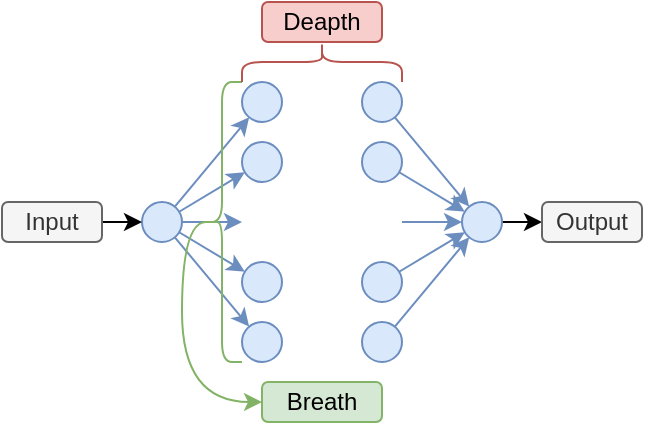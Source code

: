 <mxfile version="10.6.3" type="device"><diagram id="HNDIYRtDIDAlz1x-1opy" name="Page-1"><mxGraphModel dx="699" dy="514" grid="1" gridSize="10" guides="1" tooltips="1" connect="1" arrows="1" fold="1" page="1" pageScale="1" pageWidth="827" pageHeight="1169" math="1" shadow="0"><root><mxCell id="0"/><mxCell id="1" parent="0"/><mxCell id="Yii2tRAJAxp0VWGhc8Nt-24" style="rounded=0;orthogonalLoop=1;jettySize=auto;html=1;fontColor=#99CCFF;fillColor=#dae8fc;strokeColor=#6c8ebf;" parent="1" source="Yii2tRAJAxp0VWGhc8Nt-1" target="Yii2tRAJAxp0VWGhc8Nt-4" edge="1"><mxGeometry relative="1" as="geometry"/></mxCell><mxCell id="Yii2tRAJAxp0VWGhc8Nt-25" style="edgeStyle=none;rounded=0;orthogonalLoop=1;jettySize=auto;html=1;fontColor=#99CCFF;fillColor=#dae8fc;strokeColor=#6c8ebf;" parent="1" source="Yii2tRAJAxp0VWGhc8Nt-1" target="Yii2tRAJAxp0VWGhc8Nt-6" edge="1"><mxGeometry relative="1" as="geometry"/></mxCell><mxCell id="Yii2tRAJAxp0VWGhc8Nt-26" style="edgeStyle=none;rounded=0;orthogonalLoop=1;jettySize=auto;html=1;fontColor=#99CCFF;fillColor=#dae8fc;strokeColor=#6c8ebf;" parent="1" source="Yii2tRAJAxp0VWGhc8Nt-1" target="Yii2tRAJAxp0VWGhc8Nt-8" edge="1"><mxGeometry relative="1" as="geometry"/></mxCell><mxCell id="Yii2tRAJAxp0VWGhc8Nt-27" style="edgeStyle=none;rounded=0;orthogonalLoop=1;jettySize=auto;html=1;fontColor=#99CCFF;fillColor=#dae8fc;strokeColor=#6c8ebf;" parent="1" source="Yii2tRAJAxp0VWGhc8Nt-1" target="Yii2tRAJAxp0VWGhc8Nt-5" edge="1"><mxGeometry relative="1" as="geometry"/></mxCell><mxCell id="Yii2tRAJAxp0VWGhc8Nt-28" style="edgeStyle=none;rounded=0;orthogonalLoop=1;jettySize=auto;html=1;fontColor=#99CCFF;fillColor=#dae8fc;strokeColor=#6c8ebf;" parent="1" source="Yii2tRAJAxp0VWGhc8Nt-1" target="Yii2tRAJAxp0VWGhc8Nt-7" edge="1"><mxGeometry relative="1" as="geometry"/></mxCell><mxCell id="Yii2tRAJAxp0VWGhc8Nt-1" value="" style="ellipse;whiteSpace=wrap;html=1;aspect=fixed;fillColor=#dae8fc;strokeColor=#6c8ebf;" parent="1" vertex="1"><mxGeometry x="120" y="350" width="20" height="20" as="geometry"/></mxCell><mxCell id="Yii2tRAJAxp0VWGhc8Nt-4" value="" style="ellipse;whiteSpace=wrap;html=1;aspect=fixed;fillColor=#dae8fc;strokeColor=#6c8ebf;" parent="1" vertex="1"><mxGeometry x="170" y="290" width="20" height="20" as="geometry"/></mxCell><mxCell id="Yii2tRAJAxp0VWGhc8Nt-5" value="" style="ellipse;whiteSpace=wrap;html=1;aspect=fixed;fillColor=#dae8fc;strokeColor=#6c8ebf;" parent="1" vertex="1"><mxGeometry x="170" y="410" width="20" height="20" as="geometry"/></mxCell><mxCell id="Yii2tRAJAxp0VWGhc8Nt-6" value="" style="ellipse;whiteSpace=wrap;html=1;aspect=fixed;fillColor=#dae8fc;strokeColor=#6c8ebf;" parent="1" vertex="1"><mxGeometry x="170" y="320" width="20" height="20" as="geometry"/></mxCell><mxCell id="Yii2tRAJAxp0VWGhc8Nt-7" value="" style="shape=image;html=1;verticalAlign=top;verticalLabelPosition=bottom;labelBackgroundColor=#ffffff;imageAspect=0;aspect=fixed;image=https://cdn0.iconfinder.com/data/icons/zondicons/20/dots-horizontal-triple-128.png;fontColor=#66B2FF;" parent="1" vertex="1"><mxGeometry x="170" y="350" width="20" height="20" as="geometry"/></mxCell><mxCell id="Yii2tRAJAxp0VWGhc8Nt-8" value="" style="ellipse;whiteSpace=wrap;html=1;aspect=fixed;fillColor=#dae8fc;strokeColor=#6c8ebf;" parent="1" vertex="1"><mxGeometry x="170" y="380" width="20" height="20" as="geometry"/></mxCell><mxCell id="Yii2tRAJAxp0VWGhc8Nt-9" value="" style="shape=curlyBracket;whiteSpace=wrap;html=1;rounded=1;fillColor=#d5e8d4;strokeColor=#82b366;" parent="1" vertex="1"><mxGeometry x="150" y="290" width="20" height="140" as="geometry"/></mxCell><mxCell id="Yii2tRAJAxp0VWGhc8Nt-30" style="edgeStyle=none;rounded=0;orthogonalLoop=1;jettySize=auto;html=1;fontColor=#000000;fillColor=#dae8fc;strokeColor=#6c8ebf;" parent="1" source="Yii2tRAJAxp0VWGhc8Nt-10" target="Yii2tRAJAxp0VWGhc8Nt-29" edge="1"><mxGeometry relative="1" as="geometry"/></mxCell><mxCell id="Yii2tRAJAxp0VWGhc8Nt-10" value="" style="ellipse;whiteSpace=wrap;html=1;aspect=fixed;fillColor=#dae8fc;strokeColor=#6c8ebf;" parent="1" vertex="1"><mxGeometry x="230" y="290" width="20" height="20" as="geometry"/></mxCell><mxCell id="Yii2tRAJAxp0VWGhc8Nt-34" style="edgeStyle=none;rounded=0;orthogonalLoop=1;jettySize=auto;html=1;fontColor=#000000;fillColor=#dae8fc;strokeColor=#6c8ebf;" parent="1" source="Yii2tRAJAxp0VWGhc8Nt-11" target="Yii2tRAJAxp0VWGhc8Nt-29" edge="1"><mxGeometry relative="1" as="geometry"/></mxCell><mxCell id="Yii2tRAJAxp0VWGhc8Nt-11" value="" style="ellipse;whiteSpace=wrap;html=1;aspect=fixed;fillColor=#dae8fc;strokeColor=#6c8ebf;" parent="1" vertex="1"><mxGeometry x="230" y="410" width="20" height="20" as="geometry"/></mxCell><mxCell id="Yii2tRAJAxp0VWGhc8Nt-31" style="edgeStyle=none;rounded=0;orthogonalLoop=1;jettySize=auto;html=1;fontColor=#000000;fillColor=#dae8fc;strokeColor=#6c8ebf;" parent="1" source="Yii2tRAJAxp0VWGhc8Nt-12" target="Yii2tRAJAxp0VWGhc8Nt-29" edge="1"><mxGeometry relative="1" as="geometry"/></mxCell><mxCell id="Yii2tRAJAxp0VWGhc8Nt-12" value="" style="ellipse;whiteSpace=wrap;html=1;aspect=fixed;fillColor=#dae8fc;strokeColor=#6c8ebf;" parent="1" vertex="1"><mxGeometry x="230" y="320" width="20" height="20" as="geometry"/></mxCell><mxCell id="Yii2tRAJAxp0VWGhc8Nt-32" style="edgeStyle=none;rounded=0;orthogonalLoop=1;jettySize=auto;html=1;fontColor=#000000;fillColor=#dae8fc;strokeColor=#6c8ebf;" parent="1" source="Yii2tRAJAxp0VWGhc8Nt-13" target="Yii2tRAJAxp0VWGhc8Nt-29" edge="1"><mxGeometry relative="1" as="geometry"/></mxCell><mxCell id="Yii2tRAJAxp0VWGhc8Nt-13" value="" style="shape=image;html=1;verticalAlign=top;verticalLabelPosition=bottom;labelBackgroundColor=#ffffff;imageAspect=0;aspect=fixed;image=https://cdn0.iconfinder.com/data/icons/zondicons/20/dots-horizontal-triple-128.png;fontColor=#66B2FF;" parent="1" vertex="1"><mxGeometry x="230" y="350" width="20" height="20" as="geometry"/></mxCell><mxCell id="Yii2tRAJAxp0VWGhc8Nt-33" style="edgeStyle=none;rounded=0;orthogonalLoop=1;jettySize=auto;html=1;fontColor=#000000;fillColor=#dae8fc;strokeColor=#6c8ebf;" parent="1" source="Yii2tRAJAxp0VWGhc8Nt-14" target="Yii2tRAJAxp0VWGhc8Nt-29" edge="1"><mxGeometry relative="1" as="geometry"/></mxCell><mxCell id="Yii2tRAJAxp0VWGhc8Nt-14" value="" style="ellipse;whiteSpace=wrap;html=1;aspect=fixed;fillColor=#dae8fc;strokeColor=#6c8ebf;" parent="1" vertex="1"><mxGeometry x="230" y="380" width="20" height="20" as="geometry"/></mxCell><mxCell id="Yii2tRAJAxp0VWGhc8Nt-15" value="" style="shape=image;html=1;verticalAlign=top;verticalLabelPosition=bottom;labelBackgroundColor=#ffffff;imageAspect=0;aspect=fixed;image=https://cdn0.iconfinder.com/data/icons/zondicons/20/dots-horizontal-triple-128.png;fontColor=#66B2FF;rotation=90;" parent="1" vertex="1"><mxGeometry x="200" y="290" width="20" height="20" as="geometry"/></mxCell><mxCell id="Yii2tRAJAxp0VWGhc8Nt-16" value="" style="shape=image;html=1;verticalAlign=top;verticalLabelPosition=bottom;labelBackgroundColor=#ffffff;imageAspect=0;aspect=fixed;image=https://cdn0.iconfinder.com/data/icons/zondicons/20/dots-horizontal-triple-128.png;fontColor=#66B2FF;rotation=90;" parent="1" vertex="1"><mxGeometry x="200" y="320" width="20" height="20" as="geometry"/></mxCell><mxCell id="Yii2tRAJAxp0VWGhc8Nt-17" value="" style="shape=image;html=1;verticalAlign=top;verticalLabelPosition=bottom;labelBackgroundColor=#ffffff;imageAspect=0;aspect=fixed;image=https://cdn0.iconfinder.com/data/icons/zondicons/20/dots-horizontal-triple-128.png;fontColor=#66B2FF;rotation=90;" parent="1" vertex="1"><mxGeometry x="200" y="350" width="20" height="20" as="geometry"/></mxCell><mxCell id="Yii2tRAJAxp0VWGhc8Nt-18" value="" style="shape=image;html=1;verticalAlign=top;verticalLabelPosition=bottom;labelBackgroundColor=#ffffff;imageAspect=0;aspect=fixed;image=https://cdn0.iconfinder.com/data/icons/zondicons/20/dots-horizontal-triple-128.png;fontColor=#66B2FF;rotation=90;" parent="1" vertex="1"><mxGeometry x="200" y="380" width="20" height="20" as="geometry"/></mxCell><mxCell id="Yii2tRAJAxp0VWGhc8Nt-19" value="" style="shape=image;html=1;verticalAlign=top;verticalLabelPosition=bottom;labelBackgroundColor=#ffffff;imageAspect=0;aspect=fixed;image=https://cdn0.iconfinder.com/data/icons/zondicons/20/dots-horizontal-triple-128.png;fontColor=#66B2FF;rotation=90;" parent="1" vertex="1"><mxGeometry x="200" y="410" width="20" height="20" as="geometry"/></mxCell><mxCell id="Yii2tRAJAxp0VWGhc8Nt-20" value="" style="shape=curlyBracket;whiteSpace=wrap;html=1;rounded=1;rotation=90;fillColor=#f8cecc;strokeColor=#b85450;" parent="1" vertex="1"><mxGeometry x="200" y="240" width="20" height="80" as="geometry"/></mxCell><mxCell id="Yii2tRAJAxp0VWGhc8Nt-21" value="" style="endArrow=classic;html=1;fontColor=#66B2FF;exitX=0.1;exitY=0.5;exitDx=0;exitDy=0;exitPerimeter=0;edgeStyle=orthogonalEdgeStyle;curved=1;fillColor=#d5e8d4;strokeColor=#82b366;" parent="1" source="Yii2tRAJAxp0VWGhc8Nt-9" edge="1"><mxGeometry width="50" height="50" relative="1" as="geometry"><mxPoint x="120" y="500" as="sourcePoint"/><mxPoint x="180" y="450" as="targetPoint"/><Array as="points"><mxPoint x="140" y="360"/><mxPoint x="140" y="450"/></Array></mxGeometry></mxCell><mxCell id="Yii2tRAJAxp0VWGhc8Nt-22" value="Breath" style="text;html=1;strokeColor=#82b366;fillColor=#d5e8d4;align=center;verticalAlign=middle;whiteSpace=wrap;rounded=1;" parent="1" vertex="1"><mxGeometry x="180" y="440" width="60" height="20" as="geometry"/></mxCell><mxCell id="Yii2tRAJAxp0VWGhc8Nt-23" value="Deapth" style="text;html=1;strokeColor=#b85450;fillColor=#f8cecc;align=center;verticalAlign=middle;whiteSpace=wrap;rounded=1;" parent="1" vertex="1"><mxGeometry x="180" y="250" width="60" height="20" as="geometry"/></mxCell><mxCell id="Yii2tRAJAxp0VWGhc8Nt-41" style="edgeStyle=none;rounded=0;orthogonalLoop=1;jettySize=auto;html=1;fontColor=#000000;" parent="1" source="Yii2tRAJAxp0VWGhc8Nt-29" target="Yii2tRAJAxp0VWGhc8Nt-40" edge="1"><mxGeometry relative="1" as="geometry"/></mxCell><mxCell id="Yii2tRAJAxp0VWGhc8Nt-29" value="" style="ellipse;whiteSpace=wrap;html=1;aspect=fixed;fillColor=#dae8fc;strokeColor=#6c8ebf;" parent="1" vertex="1"><mxGeometry x="280" y="350" width="20" height="20" as="geometry"/></mxCell><mxCell id="Yii2tRAJAxp0VWGhc8Nt-39" style="edgeStyle=none;rounded=0;orthogonalLoop=1;jettySize=auto;html=1;fontColor=#000000;" parent="1" source="Yii2tRAJAxp0VWGhc8Nt-37" target="Yii2tRAJAxp0VWGhc8Nt-1" edge="1"><mxGeometry relative="1" as="geometry"/></mxCell><mxCell id="Yii2tRAJAxp0VWGhc8Nt-37" value="Input" style="rounded=1;whiteSpace=wrap;html=1;strokeColor=#666666;fillColor=#f5f5f5;fontColor=#333333;" parent="1" vertex="1"><mxGeometry x="50" y="350" width="50" height="20" as="geometry"/></mxCell><mxCell id="Yii2tRAJAxp0VWGhc8Nt-40" value="Output" style="rounded=1;whiteSpace=wrap;html=1;strokeColor=#666666;fillColor=#f5f5f5;fontColor=#333333;" parent="1" vertex="1"><mxGeometry x="320" y="350" width="50" height="20" as="geometry"/></mxCell></root></mxGraphModel></diagram></mxfile>